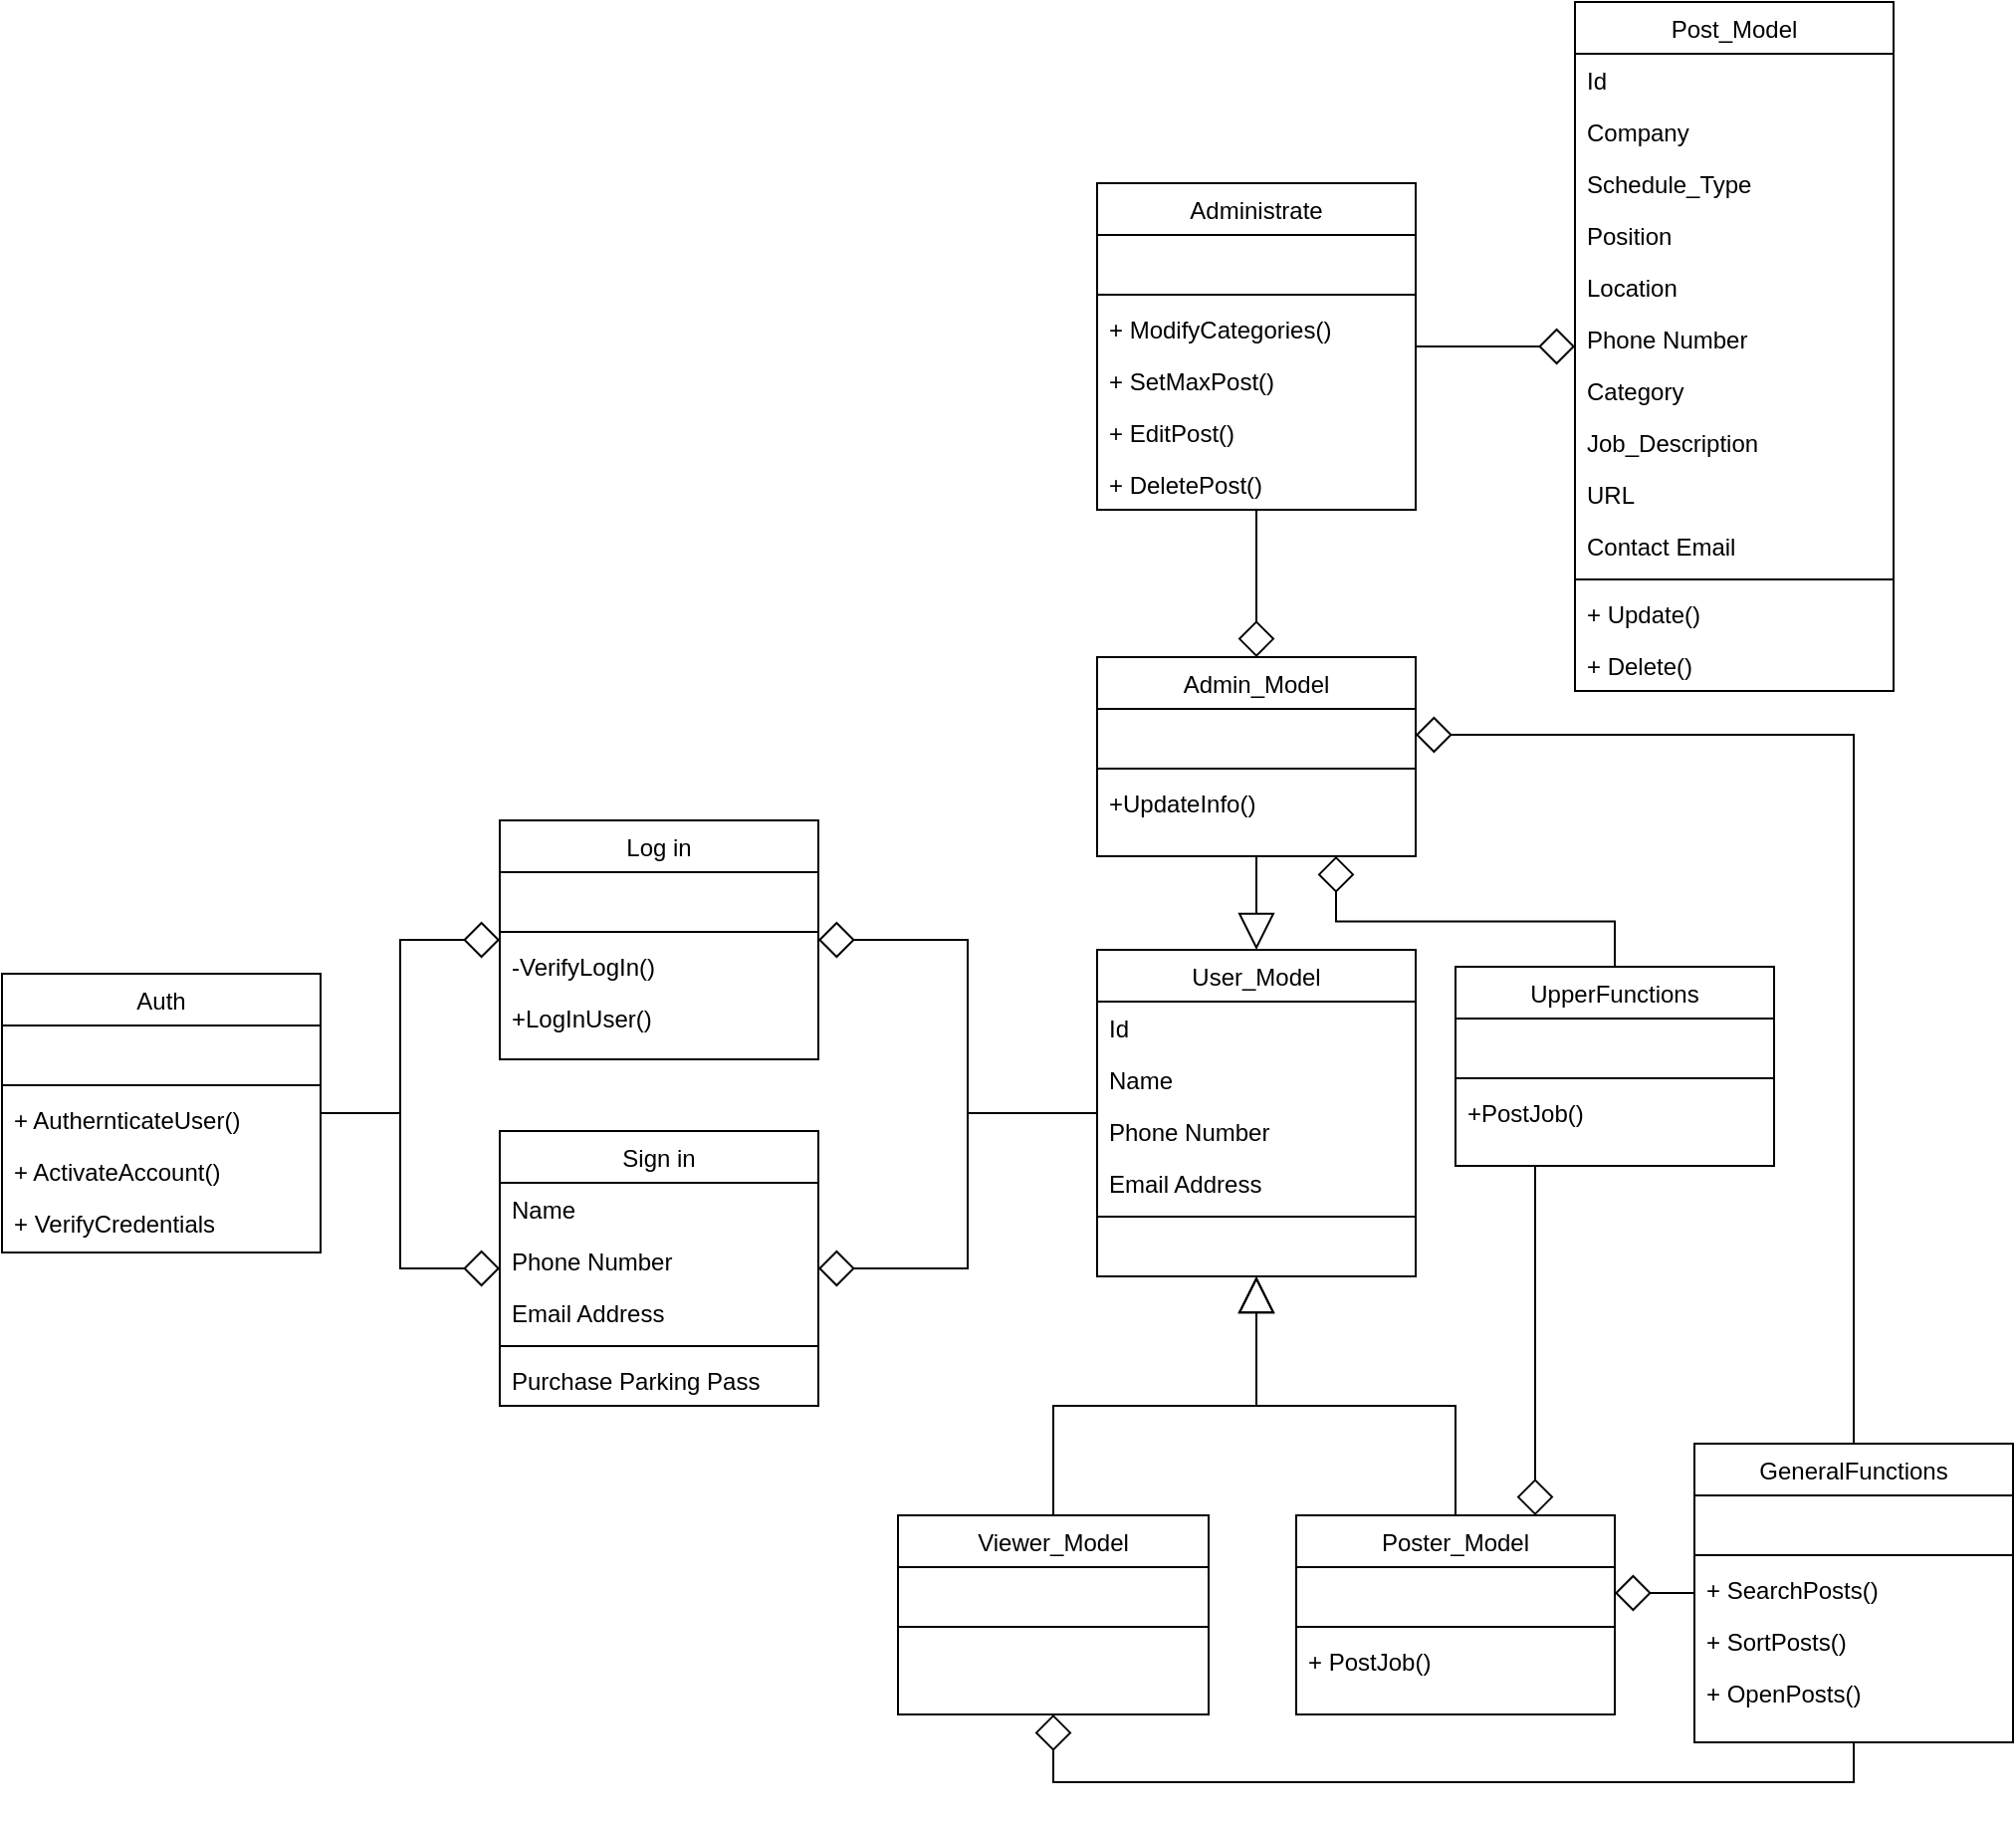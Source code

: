<mxfile version="15.2.7" type="device"><diagram id="C5RBs43oDa-KdzZeNtuy" name="Page-1"><mxGraphModel dx="2500" dy="967" grid="1" gridSize="10" guides="1" tooltips="1" connect="1" arrows="1" fold="1" page="1" pageScale="1" pageWidth="827" pageHeight="1169" math="0" shadow="0"><root><mxCell id="WIyWlLk6GJQsqaUBKTNV-0"/><mxCell id="WIyWlLk6GJQsqaUBKTNV-1" parent="WIyWlLk6GJQsqaUBKTNV-0"/><mxCell id="-ABXHwTtU-JcT6zkQUf5-6" value="Post_Model" style="swimlane;fontStyle=0;align=center;verticalAlign=top;childLayout=stackLayout;horizontal=1;startSize=26;horizontalStack=0;resizeParent=1;resizeLast=0;collapsible=1;marginBottom=0;rounded=0;shadow=0;strokeWidth=1;" vertex="1" parent="WIyWlLk6GJQsqaUBKTNV-1"><mxGeometry x="377" y="60" width="160" height="346" as="geometry"><mxRectangle x="230" y="140" width="160" height="26" as="alternateBounds"/></mxGeometry></mxCell><mxCell id="-ABXHwTtU-JcT6zkQUf5-120" value="Id" style="text;align=left;verticalAlign=top;spacingLeft=4;spacingRight=4;overflow=hidden;rotatable=0;points=[[0,0.5],[1,0.5]];portConstraint=eastwest;" vertex="1" parent="-ABXHwTtU-JcT6zkQUf5-6"><mxGeometry y="26" width="160" height="26" as="geometry"/></mxCell><mxCell id="-ABXHwTtU-JcT6zkQUf5-7" value="Company" style="text;align=left;verticalAlign=top;spacingLeft=4;spacingRight=4;overflow=hidden;rotatable=0;points=[[0,0.5],[1,0.5]];portConstraint=eastwest;" vertex="1" parent="-ABXHwTtU-JcT6zkQUf5-6"><mxGeometry y="52" width="160" height="26" as="geometry"/></mxCell><mxCell id="-ABXHwTtU-JcT6zkQUf5-113" value="Schedule_Type" style="text;align=left;verticalAlign=top;spacingLeft=4;spacingRight=4;overflow=hidden;rotatable=0;points=[[0,0.5],[1,0.5]];portConstraint=eastwest;" vertex="1" parent="-ABXHwTtU-JcT6zkQUf5-6"><mxGeometry y="78" width="160" height="26" as="geometry"/></mxCell><mxCell id="-ABXHwTtU-JcT6zkQUf5-115" value="Position" style="text;align=left;verticalAlign=top;spacingLeft=4;spacingRight=4;overflow=hidden;rotatable=0;points=[[0,0.5],[1,0.5]];portConstraint=eastwest;" vertex="1" parent="-ABXHwTtU-JcT6zkQUf5-6"><mxGeometry y="104" width="160" height="26" as="geometry"/></mxCell><mxCell id="-ABXHwTtU-JcT6zkQUf5-114" value="Location" style="text;align=left;verticalAlign=top;spacingLeft=4;spacingRight=4;overflow=hidden;rotatable=0;points=[[0,0.5],[1,0.5]];portConstraint=eastwest;" vertex="1" parent="-ABXHwTtU-JcT6zkQUf5-6"><mxGeometry y="130" width="160" height="26" as="geometry"/></mxCell><mxCell id="-ABXHwTtU-JcT6zkQUf5-8" value="Phone Number" style="text;align=left;verticalAlign=top;spacingLeft=4;spacingRight=4;overflow=hidden;rotatable=0;points=[[0,0.5],[1,0.5]];portConstraint=eastwest;rounded=0;shadow=0;html=0;" vertex="1" parent="-ABXHwTtU-JcT6zkQUf5-6"><mxGeometry y="156" width="160" height="26" as="geometry"/></mxCell><mxCell id="-ABXHwTtU-JcT6zkQUf5-116" value="Category" style="text;align=left;verticalAlign=top;spacingLeft=4;spacingRight=4;overflow=hidden;rotatable=0;points=[[0,0.5],[1,0.5]];portConstraint=eastwest;rounded=0;shadow=0;html=0;" vertex="1" parent="-ABXHwTtU-JcT6zkQUf5-6"><mxGeometry y="182" width="160" height="26" as="geometry"/></mxCell><mxCell id="-ABXHwTtU-JcT6zkQUf5-117" value="Job_Description" style="text;align=left;verticalAlign=top;spacingLeft=4;spacingRight=4;overflow=hidden;rotatable=0;points=[[0,0.5],[1,0.5]];portConstraint=eastwest;rounded=0;shadow=0;html=0;" vertex="1" parent="-ABXHwTtU-JcT6zkQUf5-6"><mxGeometry y="208" width="160" height="26" as="geometry"/></mxCell><mxCell id="-ABXHwTtU-JcT6zkQUf5-112" value="URL" style="text;align=left;verticalAlign=top;spacingLeft=4;spacingRight=4;overflow=hidden;rotatable=0;points=[[0,0.5],[1,0.5]];portConstraint=eastwest;" vertex="1" parent="-ABXHwTtU-JcT6zkQUf5-6"><mxGeometry y="234" width="160" height="26" as="geometry"/></mxCell><mxCell id="-ABXHwTtU-JcT6zkQUf5-9" value="Contact Email" style="text;align=left;verticalAlign=top;spacingLeft=4;spacingRight=4;overflow=hidden;rotatable=0;points=[[0,0.5],[1,0.5]];portConstraint=eastwest;rounded=0;shadow=0;html=0;" vertex="1" parent="-ABXHwTtU-JcT6zkQUf5-6"><mxGeometry y="260" width="160" height="26" as="geometry"/></mxCell><mxCell id="-ABXHwTtU-JcT6zkQUf5-10" value="" style="line;html=1;strokeWidth=1;align=left;verticalAlign=middle;spacingTop=-1;spacingLeft=3;spacingRight=3;rotatable=0;labelPosition=right;points=[];portConstraint=eastwest;" vertex="1" parent="-ABXHwTtU-JcT6zkQUf5-6"><mxGeometry y="286" width="160" height="8" as="geometry"/></mxCell><mxCell id="-ABXHwTtU-JcT6zkQUf5-11" value="+ Update()" style="text;align=left;verticalAlign=top;spacingLeft=4;spacingRight=4;overflow=hidden;rotatable=0;points=[[0,0.5],[1,0.5]];portConstraint=eastwest;" vertex="1" parent="-ABXHwTtU-JcT6zkQUf5-6"><mxGeometry y="294" width="160" height="26" as="geometry"/></mxCell><mxCell id="-ABXHwTtU-JcT6zkQUf5-118" value="+ Delete()" style="text;align=left;verticalAlign=top;spacingLeft=4;spacingRight=4;overflow=hidden;rotatable=0;points=[[0,0.5],[1,0.5]];portConstraint=eastwest;" vertex="1" parent="-ABXHwTtU-JcT6zkQUf5-6"><mxGeometry y="320" width="160" height="26" as="geometry"/></mxCell><mxCell id="-ABXHwTtU-JcT6zkQUf5-137" style="edgeStyle=orthogonalEdgeStyle;rounded=0;orthogonalLoop=1;jettySize=auto;html=1;endArrow=diamond;endFill=0;startSize=6;endSize=16;" edge="1" parent="WIyWlLk6GJQsqaUBKTNV-1" source="-ABXHwTtU-JcT6zkQUf5-12" target="-ABXHwTtU-JcT6zkQUf5-78"><mxGeometry relative="1" as="geometry"><mxPoint x="-33" y="460" as="targetPoint"/></mxGeometry></mxCell><mxCell id="-ABXHwTtU-JcT6zkQUf5-138" style="edgeStyle=orthogonalEdgeStyle;rounded=0;orthogonalLoop=1;jettySize=auto;html=1;endArrow=diamond;endFill=0;startSize=6;endSize=16;" edge="1" parent="WIyWlLk6GJQsqaUBKTNV-1" source="-ABXHwTtU-JcT6zkQUf5-12" target="-ABXHwTtU-JcT6zkQUf5-72"><mxGeometry relative="1" as="geometry"/></mxCell><mxCell id="-ABXHwTtU-JcT6zkQUf5-12" value="User_Model" style="swimlane;fontStyle=0;align=center;verticalAlign=top;childLayout=stackLayout;horizontal=1;startSize=26;horizontalStack=0;resizeParent=1;resizeLast=0;collapsible=1;marginBottom=0;rounded=0;shadow=0;strokeWidth=1;" vertex="1" parent="WIyWlLk6GJQsqaUBKTNV-1"><mxGeometry x="137" y="536" width="160" height="164" as="geometry"><mxRectangle x="230" y="140" width="160" height="26" as="alternateBounds"/></mxGeometry></mxCell><mxCell id="-ABXHwTtU-JcT6zkQUf5-122" value="Id" style="text;align=left;verticalAlign=top;spacingLeft=4;spacingRight=4;overflow=hidden;rotatable=0;points=[[0,0.5],[1,0.5]];portConstraint=eastwest;" vertex="1" parent="-ABXHwTtU-JcT6zkQUf5-12"><mxGeometry y="26" width="160" height="26" as="geometry"/></mxCell><mxCell id="-ABXHwTtU-JcT6zkQUf5-13" value="Name" style="text;align=left;verticalAlign=top;spacingLeft=4;spacingRight=4;overflow=hidden;rotatable=0;points=[[0,0.5],[1,0.5]];portConstraint=eastwest;" vertex="1" parent="-ABXHwTtU-JcT6zkQUf5-12"><mxGeometry y="52" width="160" height="26" as="geometry"/></mxCell><mxCell id="-ABXHwTtU-JcT6zkQUf5-14" value="Phone Number" style="text;align=left;verticalAlign=top;spacingLeft=4;spacingRight=4;overflow=hidden;rotatable=0;points=[[0,0.5],[1,0.5]];portConstraint=eastwest;rounded=0;shadow=0;html=0;" vertex="1" parent="-ABXHwTtU-JcT6zkQUf5-12"><mxGeometry y="78" width="160" height="26" as="geometry"/></mxCell><mxCell id="-ABXHwTtU-JcT6zkQUf5-15" value="Email Address" style="text;align=left;verticalAlign=top;spacingLeft=4;spacingRight=4;overflow=hidden;rotatable=0;points=[[0,0.5],[1,0.5]];portConstraint=eastwest;rounded=0;shadow=0;html=0;" vertex="1" parent="-ABXHwTtU-JcT6zkQUf5-12"><mxGeometry y="104" width="160" height="26" as="geometry"/></mxCell><mxCell id="-ABXHwTtU-JcT6zkQUf5-16" value="" style="line;html=1;strokeWidth=1;align=left;verticalAlign=middle;spacingTop=-1;spacingLeft=3;spacingRight=3;rotatable=0;labelPosition=right;points=[];portConstraint=eastwest;" vertex="1" parent="-ABXHwTtU-JcT6zkQUf5-12"><mxGeometry y="130" width="160" height="8" as="geometry"/></mxCell><mxCell id="-ABXHwTtU-JcT6zkQUf5-17" value=" " style="text;align=left;verticalAlign=top;spacingLeft=4;spacingRight=4;overflow=hidden;rotatable=0;points=[[0,0.5],[1,0.5]];portConstraint=eastwest;" vertex="1" parent="-ABXHwTtU-JcT6zkQUf5-12"><mxGeometry y="138" width="160" height="26" as="geometry"/></mxCell><mxCell id="-ABXHwTtU-JcT6zkQUf5-123" style="edgeStyle=orthogonalEdgeStyle;rounded=0;orthogonalLoop=1;jettySize=auto;html=1;endArrow=block;endFill=0;startSize=6;endSize=16;" edge="1" parent="WIyWlLk6GJQsqaUBKTNV-1" source="-ABXHwTtU-JcT6zkQUf5-18" target="-ABXHwTtU-JcT6zkQUf5-12"><mxGeometry relative="1" as="geometry"/></mxCell><mxCell id="-ABXHwTtU-JcT6zkQUf5-18" value="Poster_Model" style="swimlane;fontStyle=0;align=center;verticalAlign=top;childLayout=stackLayout;horizontal=1;startSize=26;horizontalStack=0;resizeParent=1;resizeLast=0;collapsible=1;marginBottom=0;rounded=0;shadow=0;strokeWidth=1;" vertex="1" parent="WIyWlLk6GJQsqaUBKTNV-1"><mxGeometry x="237" y="820" width="160" height="100" as="geometry"><mxRectangle x="230" y="140" width="160" height="26" as="alternateBounds"/></mxGeometry></mxCell><mxCell id="-ABXHwTtU-JcT6zkQUf5-121" value=" " style="text;align=left;verticalAlign=top;spacingLeft=4;spacingRight=4;overflow=hidden;rotatable=0;points=[[0,0.5],[1,0.5]];portConstraint=eastwest;rounded=0;shadow=0;html=0;" vertex="1" parent="-ABXHwTtU-JcT6zkQUf5-18"><mxGeometry y="26" width="160" height="26" as="geometry"/></mxCell><mxCell id="-ABXHwTtU-JcT6zkQUf5-22" value="" style="line;html=1;strokeWidth=1;align=left;verticalAlign=middle;spacingTop=-1;spacingLeft=3;spacingRight=3;rotatable=0;labelPosition=right;points=[];portConstraint=eastwest;" vertex="1" parent="-ABXHwTtU-JcT6zkQUf5-18"><mxGeometry y="52" width="160" height="8" as="geometry"/></mxCell><mxCell id="-ABXHwTtU-JcT6zkQUf5-23" value="+ PostJob()" style="text;align=left;verticalAlign=top;spacingLeft=4;spacingRight=4;overflow=hidden;rotatable=0;points=[[0,0.5],[1,0.5]];portConstraint=eastwest;" vertex="1" parent="-ABXHwTtU-JcT6zkQUf5-18"><mxGeometry y="60" width="160" height="26" as="geometry"/></mxCell><mxCell id="-ABXHwTtU-JcT6zkQUf5-130" style="edgeStyle=orthogonalEdgeStyle;rounded=0;orthogonalLoop=1;jettySize=auto;html=1;endArrow=block;endFill=0;startSize=6;endSize=16;" edge="1" parent="WIyWlLk6GJQsqaUBKTNV-1" source="-ABXHwTtU-JcT6zkQUf5-24" target="-ABXHwTtU-JcT6zkQUf5-12"><mxGeometry relative="1" as="geometry"/></mxCell><mxCell id="-ABXHwTtU-JcT6zkQUf5-24" value="Admin_Model" style="swimlane;fontStyle=0;align=center;verticalAlign=top;childLayout=stackLayout;horizontal=1;startSize=26;horizontalStack=0;resizeParent=1;resizeLast=0;collapsible=1;marginBottom=0;rounded=0;shadow=0;strokeWidth=1;" vertex="1" parent="WIyWlLk6GJQsqaUBKTNV-1"><mxGeometry x="137" y="389" width="160" height="100" as="geometry"><mxRectangle x="230" y="140" width="160" height="26" as="alternateBounds"/></mxGeometry></mxCell><mxCell id="-ABXHwTtU-JcT6zkQUf5-25" value=" " style="text;align=left;verticalAlign=top;spacingLeft=4;spacingRight=4;overflow=hidden;rotatable=0;points=[[0,0.5],[1,0.5]];portConstraint=eastwest;" vertex="1" parent="-ABXHwTtU-JcT6zkQUf5-24"><mxGeometry y="26" width="160" height="26" as="geometry"/></mxCell><mxCell id="-ABXHwTtU-JcT6zkQUf5-28" value="" style="line;html=1;strokeWidth=1;align=left;verticalAlign=middle;spacingTop=-1;spacingLeft=3;spacingRight=3;rotatable=0;labelPosition=right;points=[];portConstraint=eastwest;" vertex="1" parent="-ABXHwTtU-JcT6zkQUf5-24"><mxGeometry y="52" width="160" height="8" as="geometry"/></mxCell><mxCell id="-ABXHwTtU-JcT6zkQUf5-29" value="+UpdateInfo()" style="text;align=left;verticalAlign=top;spacingLeft=4;spacingRight=4;overflow=hidden;rotatable=0;points=[[0,0.5],[1,0.5]];portConstraint=eastwest;" vertex="1" parent="-ABXHwTtU-JcT6zkQUf5-24"><mxGeometry y="60" width="160" height="26" as="geometry"/></mxCell><mxCell id="-ABXHwTtU-JcT6zkQUf5-136" style="edgeStyle=orthogonalEdgeStyle;rounded=0;orthogonalLoop=1;jettySize=auto;html=1;endArrow=diamond;endFill=0;startSize=6;endSize=16;" edge="1" parent="WIyWlLk6GJQsqaUBKTNV-1" source="-ABXHwTtU-JcT6zkQUf5-48" target="-ABXHwTtU-JcT6zkQUf5-78"><mxGeometry relative="1" as="geometry"/></mxCell><mxCell id="-ABXHwTtU-JcT6zkQUf5-48" value="Auth" style="swimlane;fontStyle=0;align=center;verticalAlign=top;childLayout=stackLayout;horizontal=1;startSize=26;horizontalStack=0;resizeParent=1;resizeLast=0;collapsible=1;marginBottom=0;rounded=0;shadow=0;strokeWidth=1;" vertex="1" parent="WIyWlLk6GJQsqaUBKTNV-1"><mxGeometry x="-413" y="548" width="160" height="140" as="geometry"><mxRectangle x="230" y="140" width="160" height="26" as="alternateBounds"/></mxGeometry></mxCell><mxCell id="-ABXHwTtU-JcT6zkQUf5-49" value=" " style="text;align=left;verticalAlign=top;spacingLeft=4;spacingRight=4;overflow=hidden;rotatable=0;points=[[0,0.5],[1,0.5]];portConstraint=eastwest;" vertex="1" parent="-ABXHwTtU-JcT6zkQUf5-48"><mxGeometry y="26" width="160" height="26" as="geometry"/></mxCell><mxCell id="-ABXHwTtU-JcT6zkQUf5-52" value="" style="line;html=1;strokeWidth=1;align=left;verticalAlign=middle;spacingTop=-1;spacingLeft=3;spacingRight=3;rotatable=0;labelPosition=right;points=[];portConstraint=eastwest;" vertex="1" parent="-ABXHwTtU-JcT6zkQUf5-48"><mxGeometry y="52" width="160" height="8" as="geometry"/></mxCell><mxCell id="-ABXHwTtU-JcT6zkQUf5-53" value="+ AuthernticateUser()" style="text;align=left;verticalAlign=top;spacingLeft=4;spacingRight=4;overflow=hidden;rotatable=0;points=[[0,0.5],[1,0.5]];portConstraint=eastwest;" vertex="1" parent="-ABXHwTtU-JcT6zkQUf5-48"><mxGeometry y="60" width="160" height="26" as="geometry"/></mxCell><mxCell id="-ABXHwTtU-JcT6zkQUf5-134" value="+ ActivateAccount()" style="text;align=left;verticalAlign=top;spacingLeft=4;spacingRight=4;overflow=hidden;rotatable=0;points=[[0,0.5],[1,0.5]];portConstraint=eastwest;" vertex="1" parent="-ABXHwTtU-JcT6zkQUf5-48"><mxGeometry y="86" width="160" height="26" as="geometry"/></mxCell><mxCell id="-ABXHwTtU-JcT6zkQUf5-135" value="+ VerifyCredentials" style="text;align=left;verticalAlign=top;spacingLeft=4;spacingRight=4;overflow=hidden;rotatable=0;points=[[0,0.5],[1,0.5]];portConstraint=eastwest;" vertex="1" parent="-ABXHwTtU-JcT6zkQUf5-48"><mxGeometry y="112" width="160" height="26" as="geometry"/></mxCell><mxCell id="-ABXHwTtU-JcT6zkQUf5-105" style="edgeStyle=orthogonalEdgeStyle;rounded=0;orthogonalLoop=1;jettySize=auto;html=1;endArrow=diamond;endFill=0;endSize=16;" edge="1" parent="WIyWlLk6GJQsqaUBKTNV-1" source="-ABXHwTtU-JcT6zkQUf5-48" target="-ABXHwTtU-JcT6zkQUf5-72"><mxGeometry relative="1" as="geometry"/></mxCell><mxCell id="-ABXHwTtU-JcT6zkQUf5-72" value="Sign in" style="swimlane;fontStyle=0;align=center;verticalAlign=top;childLayout=stackLayout;horizontal=1;startSize=26;horizontalStack=0;resizeParent=1;resizeLast=0;collapsible=1;marginBottom=0;rounded=0;shadow=0;strokeWidth=1;" vertex="1" parent="WIyWlLk6GJQsqaUBKTNV-1"><mxGeometry x="-163" y="627" width="160" height="138" as="geometry"><mxRectangle x="230" y="140" width="160" height="26" as="alternateBounds"/></mxGeometry></mxCell><mxCell id="-ABXHwTtU-JcT6zkQUf5-73" value="Name" style="text;align=left;verticalAlign=top;spacingLeft=4;spacingRight=4;overflow=hidden;rotatable=0;points=[[0,0.5],[1,0.5]];portConstraint=eastwest;" vertex="1" parent="-ABXHwTtU-JcT6zkQUf5-72"><mxGeometry y="26" width="160" height="26" as="geometry"/></mxCell><mxCell id="-ABXHwTtU-JcT6zkQUf5-74" value="Phone Number" style="text;align=left;verticalAlign=top;spacingLeft=4;spacingRight=4;overflow=hidden;rotatable=0;points=[[0,0.5],[1,0.5]];portConstraint=eastwest;rounded=0;shadow=0;html=0;" vertex="1" parent="-ABXHwTtU-JcT6zkQUf5-72"><mxGeometry y="52" width="160" height="26" as="geometry"/></mxCell><mxCell id="-ABXHwTtU-JcT6zkQUf5-75" value="Email Address" style="text;align=left;verticalAlign=top;spacingLeft=4;spacingRight=4;overflow=hidden;rotatable=0;points=[[0,0.5],[1,0.5]];portConstraint=eastwest;rounded=0;shadow=0;html=0;" vertex="1" parent="-ABXHwTtU-JcT6zkQUf5-72"><mxGeometry y="78" width="160" height="26" as="geometry"/></mxCell><mxCell id="-ABXHwTtU-JcT6zkQUf5-76" value="" style="line;html=1;strokeWidth=1;align=left;verticalAlign=middle;spacingTop=-1;spacingLeft=3;spacingRight=3;rotatable=0;labelPosition=right;points=[];portConstraint=eastwest;" vertex="1" parent="-ABXHwTtU-JcT6zkQUf5-72"><mxGeometry y="104" width="160" height="8" as="geometry"/></mxCell><mxCell id="-ABXHwTtU-JcT6zkQUf5-77" value="Purchase Parking Pass" style="text;align=left;verticalAlign=top;spacingLeft=4;spacingRight=4;overflow=hidden;rotatable=0;points=[[0,0.5],[1,0.5]];portConstraint=eastwest;" vertex="1" parent="-ABXHwTtU-JcT6zkQUf5-72"><mxGeometry y="112" width="160" height="26" as="geometry"/></mxCell><mxCell id="-ABXHwTtU-JcT6zkQUf5-78" value="Log in" style="swimlane;fontStyle=0;align=center;verticalAlign=top;childLayout=stackLayout;horizontal=1;startSize=26;horizontalStack=0;resizeParent=1;resizeLast=0;collapsible=1;marginBottom=0;rounded=0;shadow=0;strokeWidth=1;" vertex="1" parent="WIyWlLk6GJQsqaUBKTNV-1"><mxGeometry x="-163" y="471" width="160" height="120" as="geometry"><mxRectangle x="230" y="140" width="160" height="26" as="alternateBounds"/></mxGeometry></mxCell><mxCell id="-ABXHwTtU-JcT6zkQUf5-79" value=" " style="text;align=left;verticalAlign=top;spacingLeft=4;spacingRight=4;overflow=hidden;rotatable=0;points=[[0,0.5],[1,0.5]];portConstraint=eastwest;" vertex="1" parent="-ABXHwTtU-JcT6zkQUf5-78"><mxGeometry y="26" width="160" height="26" as="geometry"/></mxCell><mxCell id="-ABXHwTtU-JcT6zkQUf5-82" value="" style="line;html=1;strokeWidth=1;align=left;verticalAlign=middle;spacingTop=-1;spacingLeft=3;spacingRight=3;rotatable=0;labelPosition=right;points=[];portConstraint=eastwest;" vertex="1" parent="-ABXHwTtU-JcT6zkQUf5-78"><mxGeometry y="52" width="160" height="8" as="geometry"/></mxCell><mxCell id="-ABXHwTtU-JcT6zkQUf5-83" value="-VerifyLogIn()" style="text;align=left;verticalAlign=top;spacingLeft=4;spacingRight=4;overflow=hidden;rotatable=0;points=[[0,0.5],[1,0.5]];portConstraint=eastwest;" vertex="1" parent="-ABXHwTtU-JcT6zkQUf5-78"><mxGeometry y="60" width="160" height="26" as="geometry"/></mxCell><mxCell id="-ABXHwTtU-JcT6zkQUf5-103" value="+LogInUser()" style="text;align=left;verticalAlign=top;spacingLeft=4;spacingRight=4;overflow=hidden;rotatable=0;points=[[0,0.5],[1,0.5]];portConstraint=eastwest;" vertex="1" parent="-ABXHwTtU-JcT6zkQUf5-78"><mxGeometry y="86" width="160" height="26" as="geometry"/></mxCell><mxCell id="-ABXHwTtU-JcT6zkQUf5-110" style="edgeStyle=orthogonalEdgeStyle;rounded=0;orthogonalLoop=1;jettySize=auto;html=1;entryX=0.5;entryY=0;entryDx=0;entryDy=0;endArrow=diamond;endFill=0;startSize=6;endSize=16;" edge="1" parent="WIyWlLk6GJQsqaUBKTNV-1" source="-ABXHwTtU-JcT6zkQUf5-96" target="-ABXHwTtU-JcT6zkQUf5-24"><mxGeometry relative="1" as="geometry"/></mxCell><mxCell id="-ABXHwTtU-JcT6zkQUf5-119" style="edgeStyle=orthogonalEdgeStyle;rounded=0;orthogonalLoop=1;jettySize=auto;html=1;endArrow=diamond;endFill=0;startSize=6;endSize=16;" edge="1" parent="WIyWlLk6GJQsqaUBKTNV-1" source="-ABXHwTtU-JcT6zkQUf5-96" target="-ABXHwTtU-JcT6zkQUf5-6"><mxGeometry relative="1" as="geometry"/></mxCell><mxCell id="-ABXHwTtU-JcT6zkQUf5-96" value="Administrate" style="swimlane;fontStyle=0;align=center;verticalAlign=top;childLayout=stackLayout;horizontal=1;startSize=26;horizontalStack=0;resizeParent=1;resizeLast=0;collapsible=1;marginBottom=0;rounded=0;shadow=0;strokeWidth=1;" vertex="1" parent="WIyWlLk6GJQsqaUBKTNV-1"><mxGeometry x="137" y="151" width="160" height="164" as="geometry"><mxRectangle x="230" y="140" width="160" height="26" as="alternateBounds"/></mxGeometry></mxCell><mxCell id="-ABXHwTtU-JcT6zkQUf5-97" value=" " style="text;align=left;verticalAlign=top;spacingLeft=4;spacingRight=4;overflow=hidden;rotatable=0;points=[[0,0.5],[1,0.5]];portConstraint=eastwest;" vertex="1" parent="-ABXHwTtU-JcT6zkQUf5-96"><mxGeometry y="26" width="160" height="26" as="geometry"/></mxCell><mxCell id="-ABXHwTtU-JcT6zkQUf5-100" value="" style="line;html=1;strokeWidth=1;align=left;verticalAlign=middle;spacingTop=-1;spacingLeft=3;spacingRight=3;rotatable=0;labelPosition=right;points=[];portConstraint=eastwest;" vertex="1" parent="-ABXHwTtU-JcT6zkQUf5-96"><mxGeometry y="52" width="160" height="8" as="geometry"/></mxCell><mxCell id="-ABXHwTtU-JcT6zkQUf5-101" value="+ ModifyCategories()" style="text;align=left;verticalAlign=top;spacingLeft=4;spacingRight=4;overflow=hidden;rotatable=0;points=[[0,0.5],[1,0.5]];portConstraint=eastwest;" vertex="1" parent="-ABXHwTtU-JcT6zkQUf5-96"><mxGeometry y="60" width="160" height="26" as="geometry"/></mxCell><mxCell id="-ABXHwTtU-JcT6zkQUf5-106" value="+ SetMaxPost()" style="text;align=left;verticalAlign=top;spacingLeft=4;spacingRight=4;overflow=hidden;rotatable=0;points=[[0,0.5],[1,0.5]];portConstraint=eastwest;" vertex="1" parent="-ABXHwTtU-JcT6zkQUf5-96"><mxGeometry y="86" width="160" height="26" as="geometry"/></mxCell><mxCell id="-ABXHwTtU-JcT6zkQUf5-107" value="+ EditPost()" style="text;align=left;verticalAlign=top;spacingLeft=4;spacingRight=4;overflow=hidden;rotatable=0;points=[[0,0.5],[1,0.5]];portConstraint=eastwest;" vertex="1" parent="-ABXHwTtU-JcT6zkQUf5-96"><mxGeometry y="112" width="160" height="26" as="geometry"/></mxCell><mxCell id="-ABXHwTtU-JcT6zkQUf5-108" value="+ DeletePost()" style="text;align=left;verticalAlign=top;spacingLeft=4;spacingRight=4;overflow=hidden;rotatable=0;points=[[0,0.5],[1,0.5]];portConstraint=eastwest;" vertex="1" parent="-ABXHwTtU-JcT6zkQUf5-96"><mxGeometry y="138" width="160" height="26" as="geometry"/></mxCell><mxCell id="-ABXHwTtU-JcT6zkQUf5-128" style="edgeStyle=orthogonalEdgeStyle;rounded=0;orthogonalLoop=1;jettySize=auto;html=1;endArrow=block;endFill=0;startSize=6;endSize=16;" edge="1" parent="WIyWlLk6GJQsqaUBKTNV-1" source="-ABXHwTtU-JcT6zkQUf5-124" target="-ABXHwTtU-JcT6zkQUf5-12"><mxGeometry relative="1" as="geometry"/></mxCell><mxCell id="-ABXHwTtU-JcT6zkQUf5-124" value="Viewer_Model" style="swimlane;fontStyle=0;align=center;verticalAlign=top;childLayout=stackLayout;horizontal=1;startSize=26;horizontalStack=0;resizeParent=1;resizeLast=0;collapsible=1;marginBottom=0;rounded=0;shadow=0;strokeWidth=1;" vertex="1" parent="WIyWlLk6GJQsqaUBKTNV-1"><mxGeometry x="37" y="820" width="156" height="100" as="geometry"><mxRectangle x="230" y="140" width="160" height="26" as="alternateBounds"/></mxGeometry></mxCell><mxCell id="-ABXHwTtU-JcT6zkQUf5-125" value=" " style="text;align=left;verticalAlign=top;spacingLeft=4;spacingRight=4;overflow=hidden;rotatable=0;points=[[0,0.5],[1,0.5]];portConstraint=eastwest;rounded=0;shadow=0;html=0;" vertex="1" parent="-ABXHwTtU-JcT6zkQUf5-124"><mxGeometry y="26" width="156" height="26" as="geometry"/></mxCell><mxCell id="-ABXHwTtU-JcT6zkQUf5-126" value="" style="line;html=1;strokeWidth=1;align=left;verticalAlign=middle;spacingTop=-1;spacingLeft=3;spacingRight=3;rotatable=0;labelPosition=right;points=[];portConstraint=eastwest;" vertex="1" parent="-ABXHwTtU-JcT6zkQUf5-124"><mxGeometry y="52" width="156" height="8" as="geometry"/></mxCell><mxCell id="-ABXHwTtU-JcT6zkQUf5-148" style="edgeStyle=orthogonalEdgeStyle;rounded=0;orthogonalLoop=1;jettySize=auto;html=1;entryX=1;entryY=0.5;entryDx=0;entryDy=0;endArrow=diamond;endFill=0;startSize=6;endSize=16;" edge="1" parent="WIyWlLk6GJQsqaUBKTNV-1" source="-ABXHwTtU-JcT6zkQUf5-139" target="-ABXHwTtU-JcT6zkQUf5-121"><mxGeometry relative="1" as="geometry"/></mxCell><mxCell id="-ABXHwTtU-JcT6zkQUf5-149" style="edgeStyle=orthogonalEdgeStyle;rounded=0;orthogonalLoop=1;jettySize=auto;html=1;endArrow=diamond;endFill=0;startSize=6;endSize=16;entryX=0.5;entryY=1;entryDx=0;entryDy=0;exitX=0.5;exitY=1;exitDx=0;exitDy=0;" edge="1" parent="WIyWlLk6GJQsqaUBKTNV-1" source="-ABXHwTtU-JcT6zkQUf5-139" target="-ABXHwTtU-JcT6zkQUf5-124"><mxGeometry relative="1" as="geometry"><mxPoint x="407" y="790" as="targetPoint"/><mxPoint x="557" y="990" as="sourcePoint"/></mxGeometry></mxCell><mxCell id="-ABXHwTtU-JcT6zkQUf5-151" style="edgeStyle=orthogonalEdgeStyle;rounded=0;orthogonalLoop=1;jettySize=auto;html=1;exitX=0.5;exitY=0;exitDx=0;exitDy=0;entryX=1;entryY=0.5;entryDx=0;entryDy=0;endArrow=diamond;endFill=0;startSize=6;endSize=16;" edge="1" parent="WIyWlLk6GJQsqaUBKTNV-1" source="-ABXHwTtU-JcT6zkQUf5-139" target="-ABXHwTtU-JcT6zkQUf5-25"><mxGeometry relative="1" as="geometry"/></mxCell><mxCell id="-ABXHwTtU-JcT6zkQUf5-139" value="GeneralFunctions" style="swimlane;fontStyle=0;align=center;verticalAlign=top;childLayout=stackLayout;horizontal=1;startSize=26;horizontalStack=0;resizeParent=1;resizeLast=0;collapsible=1;marginBottom=0;rounded=0;shadow=0;strokeWidth=1;" vertex="1" parent="WIyWlLk6GJQsqaUBKTNV-1"><mxGeometry x="437" y="784" width="160" height="150" as="geometry"><mxRectangle x="230" y="140" width="160" height="26" as="alternateBounds"/></mxGeometry></mxCell><mxCell id="-ABXHwTtU-JcT6zkQUf5-140" value=" " style="text;align=left;verticalAlign=top;spacingLeft=4;spacingRight=4;overflow=hidden;rotatable=0;points=[[0,0.5],[1,0.5]];portConstraint=eastwest;" vertex="1" parent="-ABXHwTtU-JcT6zkQUf5-139"><mxGeometry y="26" width="160" height="26" as="geometry"/></mxCell><mxCell id="-ABXHwTtU-JcT6zkQUf5-143" value="" style="line;html=1;strokeWidth=1;align=left;verticalAlign=middle;spacingTop=-1;spacingLeft=3;spacingRight=3;rotatable=0;labelPosition=right;points=[];portConstraint=eastwest;" vertex="1" parent="-ABXHwTtU-JcT6zkQUf5-139"><mxGeometry y="52" width="160" height="8" as="geometry"/></mxCell><mxCell id="-ABXHwTtU-JcT6zkQUf5-144" value="+ SearchPosts()" style="text;align=left;verticalAlign=top;spacingLeft=4;spacingRight=4;overflow=hidden;rotatable=0;points=[[0,0.5],[1,0.5]];portConstraint=eastwest;" vertex="1" parent="-ABXHwTtU-JcT6zkQUf5-139"><mxGeometry y="60" width="160" height="26" as="geometry"/></mxCell><mxCell id="-ABXHwTtU-JcT6zkQUf5-145" value="+ SortPosts()" style="text;align=left;verticalAlign=top;spacingLeft=4;spacingRight=4;overflow=hidden;rotatable=0;points=[[0,0.5],[1,0.5]];portConstraint=eastwest;" vertex="1" parent="-ABXHwTtU-JcT6zkQUf5-139"><mxGeometry y="86" width="160" height="26" as="geometry"/></mxCell><mxCell id="-ABXHwTtU-JcT6zkQUf5-153" value="+ OpenPosts()" style="text;align=left;verticalAlign=top;spacingLeft=4;spacingRight=4;overflow=hidden;rotatable=0;points=[[0,0.5],[1,0.5]];portConstraint=eastwest;" vertex="1" parent="-ABXHwTtU-JcT6zkQUf5-139"><mxGeometry y="112" width="160" height="26" as="geometry"/></mxCell><mxCell id="-ABXHwTtU-JcT6zkQUf5-159" style="edgeStyle=orthogonalEdgeStyle;rounded=0;orthogonalLoop=1;jettySize=auto;html=1;exitX=0.5;exitY=0;exitDx=0;exitDy=0;entryX=0.75;entryY=1;entryDx=0;entryDy=0;endArrow=diamond;endFill=0;startSize=6;endSize=16;" edge="1" parent="WIyWlLk6GJQsqaUBKTNV-1" source="-ABXHwTtU-JcT6zkQUf5-154" target="-ABXHwTtU-JcT6zkQUf5-24"><mxGeometry relative="1" as="geometry"/></mxCell><mxCell id="-ABXHwTtU-JcT6zkQUf5-161" style="edgeStyle=orthogonalEdgeStyle;rounded=0;orthogonalLoop=1;jettySize=auto;html=1;exitX=0.25;exitY=1;exitDx=0;exitDy=0;entryX=0.75;entryY=0;entryDx=0;entryDy=0;endArrow=diamond;endFill=0;startSize=6;endSize=16;" edge="1" parent="WIyWlLk6GJQsqaUBKTNV-1" source="-ABXHwTtU-JcT6zkQUf5-154" target="-ABXHwTtU-JcT6zkQUf5-18"><mxGeometry relative="1" as="geometry"/></mxCell><mxCell id="-ABXHwTtU-JcT6zkQUf5-154" value="UpperFunctions" style="swimlane;fontStyle=0;align=center;verticalAlign=top;childLayout=stackLayout;horizontal=1;startSize=26;horizontalStack=0;resizeParent=1;resizeLast=0;collapsible=1;marginBottom=0;rounded=0;shadow=0;strokeWidth=1;" vertex="1" parent="WIyWlLk6GJQsqaUBKTNV-1"><mxGeometry x="317" y="544.5" width="160" height="100" as="geometry"><mxRectangle x="230" y="140" width="160" height="26" as="alternateBounds"/></mxGeometry></mxCell><mxCell id="-ABXHwTtU-JcT6zkQUf5-155" value=" " style="text;align=left;verticalAlign=top;spacingLeft=4;spacingRight=4;overflow=hidden;rotatable=0;points=[[0,0.5],[1,0.5]];portConstraint=eastwest;" vertex="1" parent="-ABXHwTtU-JcT6zkQUf5-154"><mxGeometry y="26" width="160" height="26" as="geometry"/></mxCell><mxCell id="-ABXHwTtU-JcT6zkQUf5-156" value="" style="line;html=1;strokeWidth=1;align=left;verticalAlign=middle;spacingTop=-1;spacingLeft=3;spacingRight=3;rotatable=0;labelPosition=right;points=[];portConstraint=eastwest;" vertex="1" parent="-ABXHwTtU-JcT6zkQUf5-154"><mxGeometry y="52" width="160" height="8" as="geometry"/></mxCell><mxCell id="-ABXHwTtU-JcT6zkQUf5-157" value="+PostJob()" style="text;align=left;verticalAlign=top;spacingLeft=4;spacingRight=4;overflow=hidden;rotatable=0;points=[[0,0.5],[1,0.5]];portConstraint=eastwest;" vertex="1" parent="-ABXHwTtU-JcT6zkQUf5-154"><mxGeometry y="60" width="160" height="26" as="geometry"/></mxCell></root></mxGraphModel></diagram></mxfile>